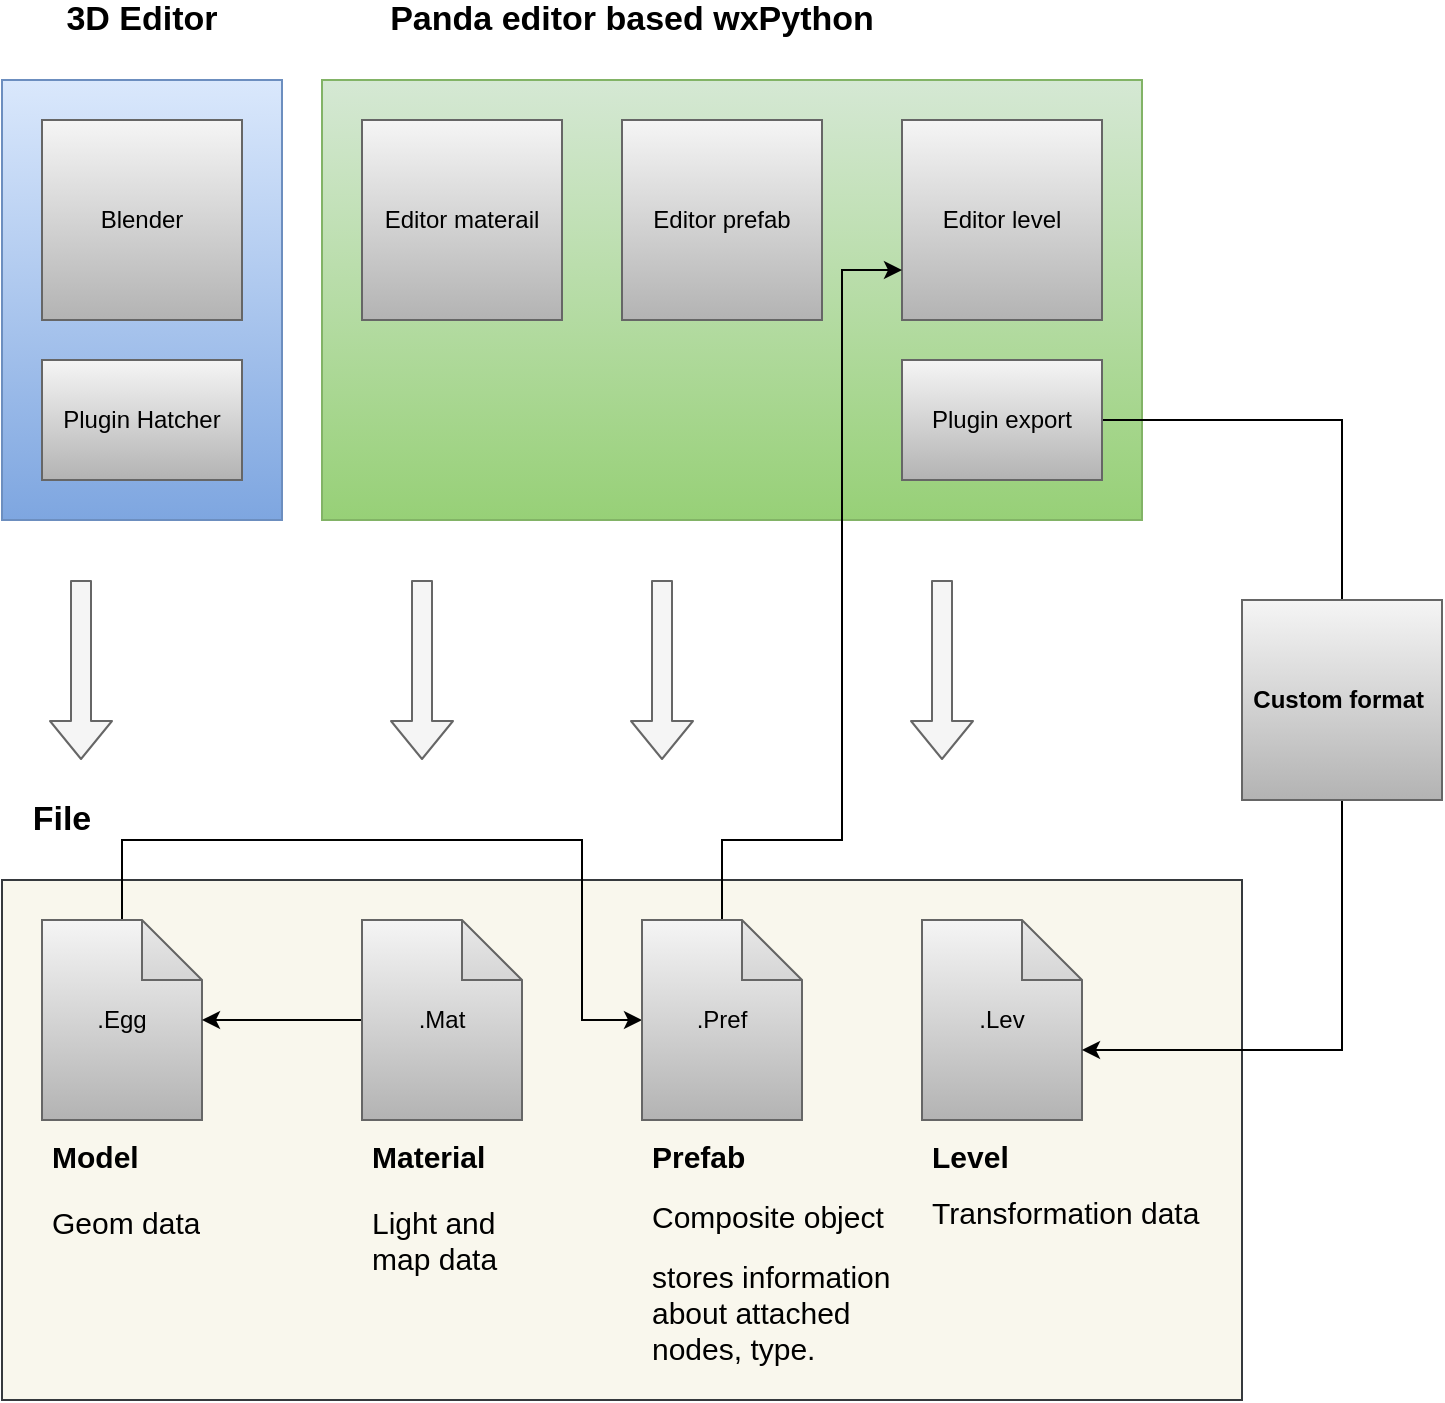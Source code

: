 <mxfile version="13.0.5" type="device"><diagram id="prtHgNgQTEPvFCAcTncT" name="Page-1"><mxGraphModel dx="1422" dy="804" grid="1" gridSize="10" guides="1" tooltips="1" connect="1" arrows="1" fold="1" page="1" pageScale="1" pageWidth="827" pageHeight="1169" math="0" shadow="0"><root><mxCell id="0"/><mxCell id="1" parent="0"/><mxCell id="1mWZUygYMzLa3mst1RBq-25" value="" style="rounded=0;whiteSpace=wrap;html=1;fillColor=#f9f7ed;strokeColor=#36393d;" vertex="1" parent="1"><mxGeometry x="60" y="540" width="620" height="260" as="geometry"/></mxCell><mxCell id="1mWZUygYMzLa3mst1RBq-24" value="" style="rounded=0;whiteSpace=wrap;html=1;fillColor=#dae8fc;strokeColor=#6c8ebf;gradientColor=#7ea6e0;" vertex="1" parent="1"><mxGeometry x="60" y="140" width="140" height="220" as="geometry"/></mxCell><mxCell id="1mWZUygYMzLa3mst1RBq-23" value="" style="rounded=0;whiteSpace=wrap;html=1;fillColor=#d5e8d4;strokeColor=#82b366;gradientColor=#97d077;" vertex="1" parent="1"><mxGeometry x="220" y="140" width="410" height="220" as="geometry"/></mxCell><mxCell id="1mWZUygYMzLa3mst1RBq-1" value="&lt;font style=&quot;font-size: 12px&quot;&gt;Blender&lt;/font&gt;" style="whiteSpace=wrap;html=1;aspect=fixed;fillColor=#f5f5f5;strokeColor=#666666;gradientColor=#b3b3b3;" vertex="1" parent="1"><mxGeometry x="80" y="160" width="100" height="100" as="geometry"/></mxCell><mxCell id="1mWZUygYMzLa3mst1RBq-6" value="&lt;font style=&quot;font-size: 12px&quot;&gt;Editor materail&lt;/font&gt;" style="whiteSpace=wrap;html=1;aspect=fixed;fillColor=#f5f5f5;strokeColor=#666666;gradientColor=#b3b3b3;" vertex="1" parent="1"><mxGeometry x="240" y="160" width="100" height="100" as="geometry"/></mxCell><mxCell id="1mWZUygYMzLa3mst1RBq-56" style="edgeStyle=orthogonalEdgeStyle;rounded=0;orthogonalLoop=1;jettySize=auto;html=1;exitX=0.5;exitY=1;exitDx=0;exitDy=0;exitPerimeter=0;fontColor=#FFFF99;" edge="1" parent="1" source="1mWZUygYMzLa3mst1RBq-7" target="1mWZUygYMzLa3mst1RBq-53"><mxGeometry relative="1" as="geometry"><Array as="points"><mxPoint x="120" y="520"/><mxPoint x="350" y="520"/><mxPoint x="350" y="610"/></Array></mxGeometry></mxCell><mxCell id="1mWZUygYMzLa3mst1RBq-7" value=".Egg" style="shape=note;whiteSpace=wrap;html=1;backgroundOutline=1;darkOpacity=0.05;fillColor=#f5f5f5;strokeColor=#666666;gradientColor=#b3b3b3;" vertex="1" parent="1"><mxGeometry x="80" y="560" width="80" height="100" as="geometry"/></mxCell><mxCell id="1mWZUygYMzLa3mst1RBq-8" value="" style="shape=flexArrow;endArrow=classic;html=1;fillColor=#f5f5f5;strokeColor=#666666;" edge="1" parent="1"><mxGeometry width="50" height="50" relative="1" as="geometry"><mxPoint x="99.5" y="390" as="sourcePoint"/><mxPoint x="99.5" y="480" as="targetPoint"/></mxGeometry></mxCell><mxCell id="1mWZUygYMzLa3mst1RBq-41" style="edgeStyle=orthogonalEdgeStyle;rounded=0;orthogonalLoop=1;jettySize=auto;html=1;exitX=0;exitY=0.5;exitDx=0;exitDy=0;exitPerimeter=0;fontColor=#FFFF99;" edge="1" parent="1" source="1mWZUygYMzLa3mst1RBq-9" target="1mWZUygYMzLa3mst1RBq-7"><mxGeometry relative="1" as="geometry"/></mxCell><mxCell id="1mWZUygYMzLa3mst1RBq-9" value=".Mat" style="shape=note;whiteSpace=wrap;html=1;backgroundOutline=1;darkOpacity=0.05;gradientColor=#b3b3b3;fillColor=#f5f5f5;strokeColor=#666666;" vertex="1" parent="1"><mxGeometry x="240" y="560" width="80" height="100" as="geometry"/></mxCell><mxCell id="1mWZUygYMzLa3mst1RBq-11" value="&lt;h1 style=&quot;font-size: 15px&quot;&gt;&lt;font style=&quot;font-size: 15px&quot;&gt;Model&lt;/font&gt;&lt;/h1&gt;&lt;p style=&quot;font-size: 15px&quot;&gt;Geom data&lt;/p&gt;&lt;p style=&quot;font-size: 15px&quot;&gt;&lt;br&gt;&lt;/p&gt;" style="text;html=1;strokeColor=none;fillColor=none;spacing=5;spacingTop=-20;whiteSpace=wrap;overflow=hidden;rounded=0;" vertex="1" parent="1"><mxGeometry x="80" y="670" width="90" height="70" as="geometry"/></mxCell><mxCell id="1mWZUygYMzLa3mst1RBq-12" value="&lt;font style=&quot;font-size: 12px&quot;&gt;Editor level&lt;/font&gt;" style="whiteSpace=wrap;html=1;aspect=fixed;fillColor=#f5f5f5;strokeColor=#666666;gradientColor=#b3b3b3;" vertex="1" parent="1"><mxGeometry x="510" y="160" width="100" height="100" as="geometry"/></mxCell><mxCell id="1mWZUygYMzLa3mst1RBq-13" value="" style="shape=flexArrow;endArrow=classic;html=1;fillColor=#f5f5f5;strokeColor=#666666;" edge="1" parent="1"><mxGeometry width="50" height="50" relative="1" as="geometry"><mxPoint x="270" y="390" as="sourcePoint"/><mxPoint x="270" y="480" as="targetPoint"/></mxGeometry></mxCell><mxCell id="1mWZUygYMzLa3mst1RBq-15" value="" style="shape=flexArrow;endArrow=classic;html=1;fillColor=#f5f5f5;strokeColor=#666666;" edge="1" parent="1"><mxGeometry width="50" height="50" relative="1" as="geometry"><mxPoint x="530" y="390" as="sourcePoint"/><mxPoint x="530" y="480" as="targetPoint"/></mxGeometry></mxCell><mxCell id="1mWZUygYMzLa3mst1RBq-16" value=".Lev" style="shape=note;whiteSpace=wrap;html=1;backgroundOutline=1;darkOpacity=0.05;gradientColor=#b3b3b3;fillColor=#f5f5f5;strokeColor=#666666;" vertex="1" parent="1"><mxGeometry x="520" y="560" width="80" height="100" as="geometry"/></mxCell><mxCell id="1mWZUygYMzLa3mst1RBq-17" value="&lt;h1 style=&quot;font-size: 15px&quot;&gt;&lt;font style=&quot;font-size: 15px&quot;&gt;Material&lt;/font&gt;&lt;/h1&gt;&lt;p style=&quot;font-size: 15px&quot;&gt;Light and map&amp;nbsp;&lt;span&gt;data&lt;/span&gt;&lt;/p&gt;&lt;p style=&quot;font-size: 15px&quot;&gt;&lt;br&gt;&lt;/p&gt;" style="text;html=1;strokeColor=none;fillColor=none;spacing=5;spacingTop=-20;whiteSpace=wrap;overflow=hidden;rounded=0;" vertex="1" parent="1"><mxGeometry x="240" y="670" width="90" height="70" as="geometry"/></mxCell><mxCell id="1mWZUygYMzLa3mst1RBq-19" value="&lt;h1 style=&quot;font-size: 15px&quot;&gt;Level&amp;nbsp;&lt;/h1&gt;&lt;span style=&quot;font-size: 15px&quot;&gt;Transformation&amp;nbsp;&lt;/span&gt;&lt;span style=&quot;font-size: 15px&quot;&gt;data&lt;/span&gt;&lt;span style=&quot;font-size: 15px&quot;&gt;&lt;br&gt;&lt;/span&gt;&lt;p style=&quot;font-size: 15px&quot;&gt;&lt;br&gt;&lt;/p&gt;" style="text;html=1;strokeColor=none;fillColor=none;spacing=5;spacingTop=-20;whiteSpace=wrap;overflow=hidden;rounded=0;" vertex="1" parent="1"><mxGeometry x="520" y="670" width="146.5" height="70" as="geometry"/></mxCell><mxCell id="1mWZUygYMzLa3mst1RBq-26" value="&lt;font style=&quot;font-size: 17px&quot;&gt;&lt;b&gt;3D Editor&lt;/b&gt;&lt;/font&gt;" style="text;html=1;strokeColor=none;fillColor=none;align=center;verticalAlign=middle;whiteSpace=wrap;rounded=0;" vertex="1" parent="1"><mxGeometry x="70" y="100" width="120" height="20" as="geometry"/></mxCell><mxCell id="1mWZUygYMzLa3mst1RBq-27" value="&lt;span style=&quot;font-size: 17px&quot;&gt;&lt;b&gt;Panda editor based wxPython&lt;/b&gt;&lt;/span&gt;" style="text;html=1;strokeColor=none;fillColor=none;align=center;verticalAlign=middle;whiteSpace=wrap;rounded=0;" vertex="1" parent="1"><mxGeometry x="220" y="100" width="310" height="20" as="geometry"/></mxCell><mxCell id="1mWZUygYMzLa3mst1RBq-28" value="&lt;font style=&quot;font-size: 17px&quot;&gt;&lt;b&gt;File&lt;/b&gt;&lt;/font&gt;" style="text;html=1;strokeColor=none;fillColor=none;align=center;verticalAlign=middle;whiteSpace=wrap;rounded=0;" vertex="1" parent="1"><mxGeometry x="70" y="500" width="40" height="20" as="geometry"/></mxCell><mxCell id="1mWZUygYMzLa3mst1RBq-35" value="Plugin Hatcher" style="rounded=0;whiteSpace=wrap;html=1;gradientColor=#b3b3b3;fillColor=#f5f5f5;strokeColor=#666666;" vertex="1" parent="1"><mxGeometry x="80" y="280" width="100" height="60" as="geometry"/></mxCell><mxCell id="1mWZUygYMzLa3mst1RBq-48" style="edgeStyle=orthogonalEdgeStyle;rounded=0;orthogonalLoop=1;jettySize=auto;html=1;exitX=1;exitY=0.5;exitDx=0;exitDy=0;entryX=0;entryY=0;entryDx=80;entryDy=65;entryPerimeter=0;fontColor=#FFFF99;" edge="1" parent="1" source="1mWZUygYMzLa3mst1RBq-36" target="1mWZUygYMzLa3mst1RBq-16"><mxGeometry relative="1" as="geometry"><Array as="points"><mxPoint x="730" y="310"/><mxPoint x="730" y="625"/></Array></mxGeometry></mxCell><mxCell id="1mWZUygYMzLa3mst1RBq-36" value="Plugin export" style="rounded=0;whiteSpace=wrap;html=1;gradientColor=#b3b3b3;fillColor=#f5f5f5;strokeColor=#666666;" vertex="1" parent="1"><mxGeometry x="510" y="280" width="100" height="60" as="geometry"/></mxCell><mxCell id="1mWZUygYMzLa3mst1RBq-39" value="&lt;font color=&quot;#000000&quot;&gt;&lt;b&gt;Custom format&amp;nbsp;&lt;/b&gt;&lt;/font&gt;" style="whiteSpace=wrap;html=1;aspect=fixed;gradientColor=#b3b3b3;fillColor=#f5f5f5;strokeColor=#666666;" vertex="1" parent="1"><mxGeometry x="680" y="400" width="100" height="100" as="geometry"/></mxCell><mxCell id="1mWZUygYMzLa3mst1RBq-49" value="&lt;font style=&quot;font-size: 12px&quot;&gt;Editor prefab&lt;/font&gt;" style="whiteSpace=wrap;html=1;aspect=fixed;fillColor=#f5f5f5;strokeColor=#666666;gradientColor=#b3b3b3;" vertex="1" parent="1"><mxGeometry x="370" y="160" width="100" height="100" as="geometry"/></mxCell><mxCell id="1mWZUygYMzLa3mst1RBq-52" value="" style="shape=flexArrow;endArrow=classic;html=1;fillColor=#f5f5f5;strokeColor=#666666;" edge="1" parent="1"><mxGeometry width="50" height="50" relative="1" as="geometry"><mxPoint x="390" y="390" as="sourcePoint"/><mxPoint x="390" y="480" as="targetPoint"/></mxGeometry></mxCell><mxCell id="1mWZUygYMzLa3mst1RBq-55" style="edgeStyle=orthogonalEdgeStyle;rounded=0;orthogonalLoop=1;jettySize=auto;html=1;exitX=0.5;exitY=0;exitDx=0;exitDy=0;exitPerimeter=0;entryX=0;entryY=0.75;entryDx=0;entryDy=0;fontColor=#FFFF99;" edge="1" parent="1" source="1mWZUygYMzLa3mst1RBq-53" target="1mWZUygYMzLa3mst1RBq-12"><mxGeometry relative="1" as="geometry"><Array as="points"><mxPoint x="420" y="520"/><mxPoint x="480" y="520"/><mxPoint x="480" y="235"/></Array></mxGeometry></mxCell><mxCell id="1mWZUygYMzLa3mst1RBq-53" value=".Pref" style="shape=note;whiteSpace=wrap;html=1;backgroundOutline=1;darkOpacity=0.05;gradientColor=#b3b3b3;fillColor=#f5f5f5;strokeColor=#666666;" vertex="1" parent="1"><mxGeometry x="380" y="560" width="80" height="100" as="geometry"/></mxCell><mxCell id="1mWZUygYMzLa3mst1RBq-54" value="&lt;h1 style=&quot;font-size: 15px&quot;&gt;&lt;font style=&quot;font-size: 15px&quot;&gt;Prefab&lt;/font&gt;&lt;/h1&gt;&lt;p&gt;&lt;span style=&quot;font-size: 15px&quot;&gt;Composite object&lt;/span&gt;&lt;br&gt;&lt;/p&gt;&lt;p&gt;&lt;span style=&quot;font-size: 15px&quot;&gt;stores information about attached nodes, type.&lt;/span&gt;&lt;br&gt;&lt;/p&gt;&lt;p style=&quot;font-size: 15px&quot;&gt;&lt;br&gt;&lt;/p&gt;" style="text;html=1;strokeColor=none;fillColor=none;spacing=5;spacingTop=-20;whiteSpace=wrap;overflow=hidden;rounded=0;" vertex="1" parent="1"><mxGeometry x="380" y="670" width="130" height="120" as="geometry"/></mxCell></root></mxGraphModel></diagram></mxfile>